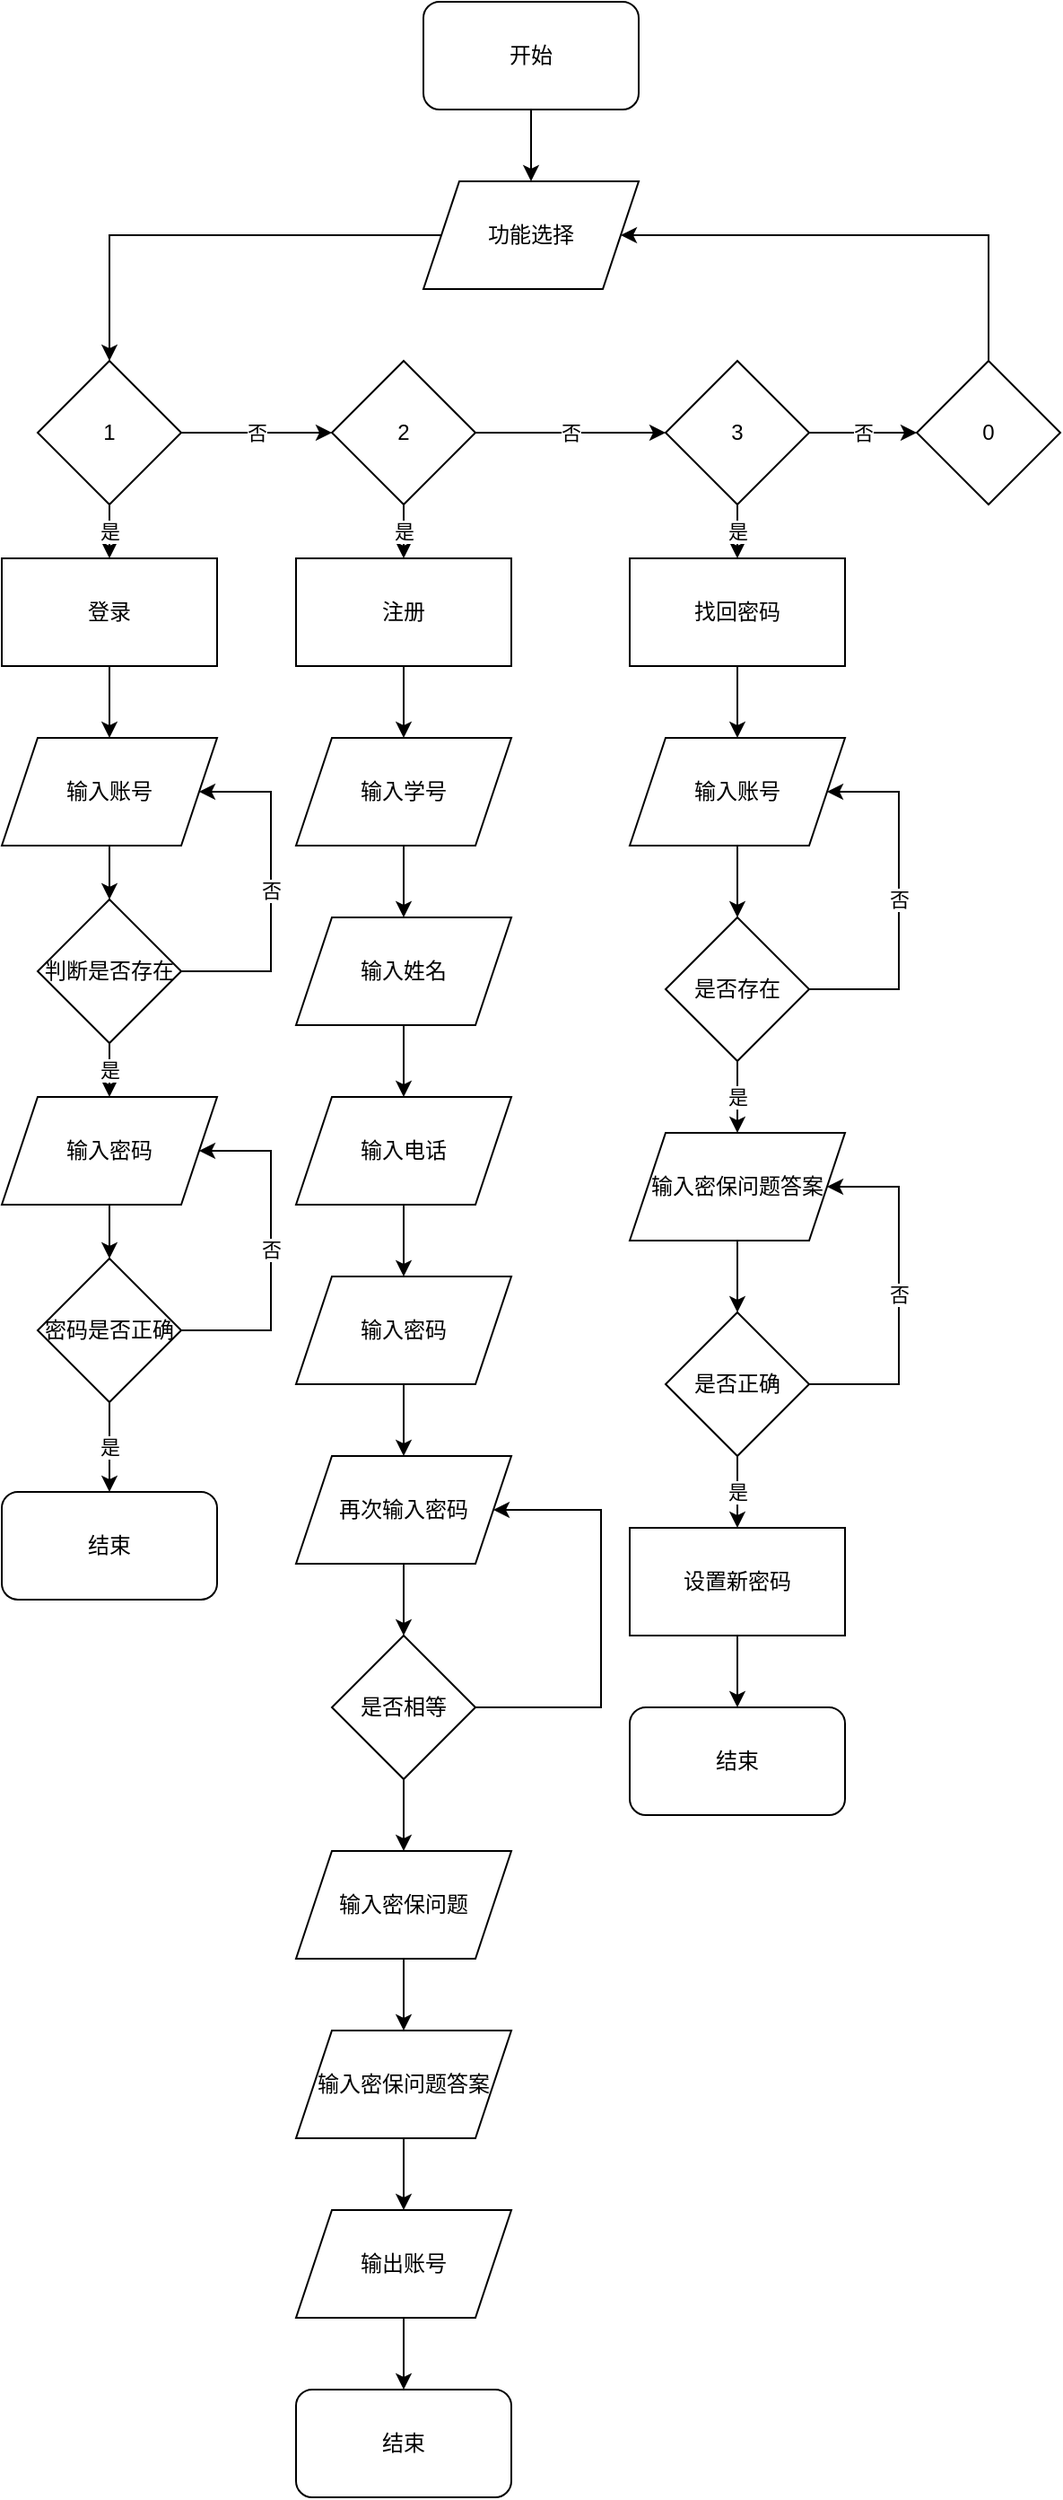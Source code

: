 <mxfile version="21.1.4" type="device">
  <diagram name="第 1 页" id="Q2qR75Se1O0NnkH7DmAa">
    <mxGraphModel dx="2760" dy="1212" grid="1" gridSize="10" guides="1" tooltips="1" connect="1" arrows="1" fold="1" page="1" pageScale="1" pageWidth="827" pageHeight="1169" math="0" shadow="0">
      <root>
        <mxCell id="0" />
        <mxCell id="1" parent="0" />
        <mxCell id="EFvcpuvc_bUxXY1CjJRT-1" value="是" style="edgeStyle=orthogonalEdgeStyle;rounded=0;orthogonalLoop=1;jettySize=auto;html=1;" edge="1" parent="1" source="EFvcpuvc_bUxXY1CjJRT-3" target="EFvcpuvc_bUxXY1CjJRT-7">
          <mxGeometry relative="1" as="geometry" />
        </mxCell>
        <mxCell id="EFvcpuvc_bUxXY1CjJRT-2" value="否" style="edgeStyle=orthogonalEdgeStyle;rounded=0;orthogonalLoop=1;jettySize=auto;html=1;" edge="1" parent="1" source="EFvcpuvc_bUxXY1CjJRT-3" target="EFvcpuvc_bUxXY1CjJRT-10">
          <mxGeometry relative="1" as="geometry">
            <mxPoint x="419" y="290.0" as="targetPoint" />
          </mxGeometry>
        </mxCell>
        <mxCell id="EFvcpuvc_bUxXY1CjJRT-3" value="1" style="rhombus;whiteSpace=wrap;html=1;" vertex="1" parent="1">
          <mxGeometry x="139" y="250" width="80" height="80" as="geometry" />
        </mxCell>
        <mxCell id="EFvcpuvc_bUxXY1CjJRT-4" style="edgeStyle=orthogonalEdgeStyle;rounded=0;orthogonalLoop=1;jettySize=auto;html=1;" edge="1" parent="1" source="EFvcpuvc_bUxXY1CjJRT-5" target="EFvcpuvc_bUxXY1CjJRT-3">
          <mxGeometry relative="1" as="geometry" />
        </mxCell>
        <mxCell id="EFvcpuvc_bUxXY1CjJRT-5" value="功能选择" style="shape=parallelogram;perimeter=parallelogramPerimeter;whiteSpace=wrap;html=1;fixedSize=1;" vertex="1" parent="1">
          <mxGeometry x="354" y="150" width="120" height="60" as="geometry" />
        </mxCell>
        <mxCell id="EFvcpuvc_bUxXY1CjJRT-6" style="edgeStyle=orthogonalEdgeStyle;rounded=0;orthogonalLoop=1;jettySize=auto;html=1;" edge="1" parent="1" source="EFvcpuvc_bUxXY1CjJRT-7" target="EFvcpuvc_bUxXY1CjJRT-21">
          <mxGeometry relative="1" as="geometry" />
        </mxCell>
        <mxCell id="EFvcpuvc_bUxXY1CjJRT-7" value="登录" style="rounded=0;whiteSpace=wrap;html=1;" vertex="1" parent="1">
          <mxGeometry x="119" y="360" width="120" height="60" as="geometry" />
        </mxCell>
        <mxCell id="EFvcpuvc_bUxXY1CjJRT-8" value="是" style="edgeStyle=orthogonalEdgeStyle;rounded=0;orthogonalLoop=1;jettySize=auto;html=1;" edge="1" parent="1" source="EFvcpuvc_bUxXY1CjJRT-10" target="EFvcpuvc_bUxXY1CjJRT-12">
          <mxGeometry relative="1" as="geometry" />
        </mxCell>
        <mxCell id="EFvcpuvc_bUxXY1CjJRT-9" value="否" style="edgeStyle=orthogonalEdgeStyle;rounded=0;orthogonalLoop=1;jettySize=auto;html=1;" edge="1" parent="1" source="EFvcpuvc_bUxXY1CjJRT-10" target="EFvcpuvc_bUxXY1CjJRT-15">
          <mxGeometry relative="1" as="geometry" />
        </mxCell>
        <mxCell id="EFvcpuvc_bUxXY1CjJRT-10" value="2" style="rhombus;whiteSpace=wrap;html=1;" vertex="1" parent="1">
          <mxGeometry x="303" y="250" width="80" height="80" as="geometry" />
        </mxCell>
        <mxCell id="EFvcpuvc_bUxXY1CjJRT-11" style="edgeStyle=orthogonalEdgeStyle;rounded=0;orthogonalLoop=1;jettySize=auto;html=1;" edge="1" parent="1" source="EFvcpuvc_bUxXY1CjJRT-12" target="EFvcpuvc_bUxXY1CjJRT-32">
          <mxGeometry relative="1" as="geometry" />
        </mxCell>
        <mxCell id="EFvcpuvc_bUxXY1CjJRT-12" value="注册" style="rounded=0;whiteSpace=wrap;html=1;" vertex="1" parent="1">
          <mxGeometry x="283" y="360" width="120" height="60" as="geometry" />
        </mxCell>
        <mxCell id="EFvcpuvc_bUxXY1CjJRT-13" value="是" style="edgeStyle=orthogonalEdgeStyle;rounded=0;orthogonalLoop=1;jettySize=auto;html=1;" edge="1" parent="1" source="EFvcpuvc_bUxXY1CjJRT-15" target="EFvcpuvc_bUxXY1CjJRT-17">
          <mxGeometry relative="1" as="geometry" />
        </mxCell>
        <mxCell id="EFvcpuvc_bUxXY1CjJRT-14" value="否" style="edgeStyle=orthogonalEdgeStyle;rounded=0;orthogonalLoop=1;jettySize=auto;html=1;" edge="1" parent="1" source="EFvcpuvc_bUxXY1CjJRT-15" target="EFvcpuvc_bUxXY1CjJRT-19">
          <mxGeometry relative="1" as="geometry" />
        </mxCell>
        <mxCell id="EFvcpuvc_bUxXY1CjJRT-15" value="3" style="rhombus;whiteSpace=wrap;html=1;" vertex="1" parent="1">
          <mxGeometry x="489" y="250" width="80" height="80" as="geometry" />
        </mxCell>
        <mxCell id="EFvcpuvc_bUxXY1CjJRT-16" style="edgeStyle=orthogonalEdgeStyle;rounded=0;orthogonalLoop=1;jettySize=auto;html=1;" edge="1" parent="1" source="EFvcpuvc_bUxXY1CjJRT-17" target="EFvcpuvc_bUxXY1CjJRT-52">
          <mxGeometry relative="1" as="geometry" />
        </mxCell>
        <mxCell id="EFvcpuvc_bUxXY1CjJRT-17" value="找回密码" style="rounded=0;whiteSpace=wrap;html=1;" vertex="1" parent="1">
          <mxGeometry x="469" y="360" width="120" height="60" as="geometry" />
        </mxCell>
        <mxCell id="EFvcpuvc_bUxXY1CjJRT-18" style="edgeStyle=orthogonalEdgeStyle;rounded=0;orthogonalLoop=1;jettySize=auto;html=1;" edge="1" parent="1" source="EFvcpuvc_bUxXY1CjJRT-19" target="EFvcpuvc_bUxXY1CjJRT-5">
          <mxGeometry relative="1" as="geometry">
            <Array as="points">
              <mxPoint x="669" y="180" />
            </Array>
          </mxGeometry>
        </mxCell>
        <mxCell id="EFvcpuvc_bUxXY1CjJRT-19" value="0" style="rhombus;whiteSpace=wrap;html=1;" vertex="1" parent="1">
          <mxGeometry x="629" y="250" width="80" height="80" as="geometry" />
        </mxCell>
        <mxCell id="EFvcpuvc_bUxXY1CjJRT-20" style="edgeStyle=orthogonalEdgeStyle;rounded=0;orthogonalLoop=1;jettySize=auto;html=1;" edge="1" parent="1" source="EFvcpuvc_bUxXY1CjJRT-21" target="EFvcpuvc_bUxXY1CjJRT-24">
          <mxGeometry relative="1" as="geometry" />
        </mxCell>
        <mxCell id="EFvcpuvc_bUxXY1CjJRT-21" value="输入账号" style="shape=parallelogram;perimeter=parallelogramPerimeter;whiteSpace=wrap;html=1;fixedSize=1;" vertex="1" parent="1">
          <mxGeometry x="119" y="460" width="120" height="60" as="geometry" />
        </mxCell>
        <mxCell id="EFvcpuvc_bUxXY1CjJRT-22" value="否" style="edgeStyle=orthogonalEdgeStyle;rounded=0;orthogonalLoop=1;jettySize=auto;html=1;" edge="1" parent="1" source="EFvcpuvc_bUxXY1CjJRT-24" target="EFvcpuvc_bUxXY1CjJRT-21">
          <mxGeometry relative="1" as="geometry">
            <Array as="points">
              <mxPoint x="269" y="590" />
              <mxPoint x="269" y="490" />
            </Array>
          </mxGeometry>
        </mxCell>
        <mxCell id="EFvcpuvc_bUxXY1CjJRT-23" value="是" style="edgeStyle=orthogonalEdgeStyle;rounded=0;orthogonalLoop=1;jettySize=auto;html=1;" edge="1" parent="1" source="EFvcpuvc_bUxXY1CjJRT-24" target="EFvcpuvc_bUxXY1CjJRT-26">
          <mxGeometry relative="1" as="geometry" />
        </mxCell>
        <mxCell id="EFvcpuvc_bUxXY1CjJRT-24" value="判断是否存在" style="rhombus;whiteSpace=wrap;html=1;" vertex="1" parent="1">
          <mxGeometry x="139" y="550" width="80" height="80" as="geometry" />
        </mxCell>
        <mxCell id="EFvcpuvc_bUxXY1CjJRT-25" style="edgeStyle=orthogonalEdgeStyle;rounded=0;orthogonalLoop=1;jettySize=auto;html=1;" edge="1" parent="1" source="EFvcpuvc_bUxXY1CjJRT-26" target="EFvcpuvc_bUxXY1CjJRT-29">
          <mxGeometry relative="1" as="geometry" />
        </mxCell>
        <mxCell id="EFvcpuvc_bUxXY1CjJRT-26" value="输入密码" style="shape=parallelogram;perimeter=parallelogramPerimeter;whiteSpace=wrap;html=1;fixedSize=1;" vertex="1" parent="1">
          <mxGeometry x="119" y="660" width="120" height="60" as="geometry" />
        </mxCell>
        <mxCell id="EFvcpuvc_bUxXY1CjJRT-27" value="否" style="edgeStyle=orthogonalEdgeStyle;rounded=0;orthogonalLoop=1;jettySize=auto;html=1;" edge="1" parent="1" source="EFvcpuvc_bUxXY1CjJRT-29" target="EFvcpuvc_bUxXY1CjJRT-26">
          <mxGeometry relative="1" as="geometry">
            <Array as="points">
              <mxPoint x="269" y="790" />
              <mxPoint x="269" y="690" />
            </Array>
          </mxGeometry>
        </mxCell>
        <mxCell id="EFvcpuvc_bUxXY1CjJRT-28" value="是" style="edgeStyle=orthogonalEdgeStyle;rounded=0;orthogonalLoop=1;jettySize=auto;html=1;" edge="1" parent="1" source="EFvcpuvc_bUxXY1CjJRT-29" target="EFvcpuvc_bUxXY1CjJRT-30">
          <mxGeometry relative="1" as="geometry" />
        </mxCell>
        <mxCell id="EFvcpuvc_bUxXY1CjJRT-29" value="密码是否正确" style="rhombus;whiteSpace=wrap;html=1;" vertex="1" parent="1">
          <mxGeometry x="139" y="750" width="80" height="80" as="geometry" />
        </mxCell>
        <mxCell id="EFvcpuvc_bUxXY1CjJRT-30" value="结束" style="rounded=1;whiteSpace=wrap;html=1;" vertex="1" parent="1">
          <mxGeometry x="119" y="880" width="120" height="60" as="geometry" />
        </mxCell>
        <mxCell id="EFvcpuvc_bUxXY1CjJRT-31" style="edgeStyle=orthogonalEdgeStyle;rounded=0;orthogonalLoop=1;jettySize=auto;html=1;" edge="1" parent="1" source="EFvcpuvc_bUxXY1CjJRT-32" target="EFvcpuvc_bUxXY1CjJRT-34">
          <mxGeometry relative="1" as="geometry" />
        </mxCell>
        <mxCell id="EFvcpuvc_bUxXY1CjJRT-32" value="输入学号" style="shape=parallelogram;perimeter=parallelogramPerimeter;whiteSpace=wrap;html=1;fixedSize=1;" vertex="1" parent="1">
          <mxGeometry x="283" y="460" width="120" height="60" as="geometry" />
        </mxCell>
        <mxCell id="EFvcpuvc_bUxXY1CjJRT-33" style="edgeStyle=orthogonalEdgeStyle;rounded=0;orthogonalLoop=1;jettySize=auto;html=1;" edge="1" parent="1" source="EFvcpuvc_bUxXY1CjJRT-34" target="EFvcpuvc_bUxXY1CjJRT-36">
          <mxGeometry relative="1" as="geometry" />
        </mxCell>
        <mxCell id="EFvcpuvc_bUxXY1CjJRT-34" value="输入姓名" style="shape=parallelogram;perimeter=parallelogramPerimeter;whiteSpace=wrap;html=1;fixedSize=1;" vertex="1" parent="1">
          <mxGeometry x="283" y="560" width="120" height="60" as="geometry" />
        </mxCell>
        <mxCell id="EFvcpuvc_bUxXY1CjJRT-35" style="edgeStyle=orthogonalEdgeStyle;rounded=0;orthogonalLoop=1;jettySize=auto;html=1;" edge="1" parent="1" source="EFvcpuvc_bUxXY1CjJRT-36" target="EFvcpuvc_bUxXY1CjJRT-38">
          <mxGeometry relative="1" as="geometry" />
        </mxCell>
        <mxCell id="EFvcpuvc_bUxXY1CjJRT-36" value="输入电话" style="shape=parallelogram;perimeter=parallelogramPerimeter;whiteSpace=wrap;html=1;fixedSize=1;" vertex="1" parent="1">
          <mxGeometry x="283" y="660" width="120" height="60" as="geometry" />
        </mxCell>
        <mxCell id="EFvcpuvc_bUxXY1CjJRT-37" style="edgeStyle=orthogonalEdgeStyle;rounded=0;orthogonalLoop=1;jettySize=auto;html=1;" edge="1" parent="1" source="EFvcpuvc_bUxXY1CjJRT-38" target="EFvcpuvc_bUxXY1CjJRT-40">
          <mxGeometry relative="1" as="geometry" />
        </mxCell>
        <mxCell id="EFvcpuvc_bUxXY1CjJRT-38" value="输入密码" style="shape=parallelogram;perimeter=parallelogramPerimeter;whiteSpace=wrap;html=1;fixedSize=1;" vertex="1" parent="1">
          <mxGeometry x="283" y="760" width="120" height="60" as="geometry" />
        </mxCell>
        <mxCell id="EFvcpuvc_bUxXY1CjJRT-39" style="edgeStyle=orthogonalEdgeStyle;rounded=0;orthogonalLoop=1;jettySize=auto;html=1;" edge="1" parent="1" source="EFvcpuvc_bUxXY1CjJRT-40" target="EFvcpuvc_bUxXY1CjJRT-43">
          <mxGeometry relative="1" as="geometry" />
        </mxCell>
        <mxCell id="EFvcpuvc_bUxXY1CjJRT-40" value="再次输入密码" style="shape=parallelogram;perimeter=parallelogramPerimeter;whiteSpace=wrap;html=1;fixedSize=1;" vertex="1" parent="1">
          <mxGeometry x="283" y="860" width="120" height="60" as="geometry" />
        </mxCell>
        <mxCell id="EFvcpuvc_bUxXY1CjJRT-41" style="edgeStyle=orthogonalEdgeStyle;rounded=0;orthogonalLoop=1;jettySize=auto;html=1;" edge="1" parent="1" source="EFvcpuvc_bUxXY1CjJRT-43" target="EFvcpuvc_bUxXY1CjJRT-40">
          <mxGeometry relative="1" as="geometry">
            <Array as="points">
              <mxPoint x="453" y="1000" />
              <mxPoint x="453" y="890" />
            </Array>
          </mxGeometry>
        </mxCell>
        <mxCell id="EFvcpuvc_bUxXY1CjJRT-42" style="edgeStyle=orthogonalEdgeStyle;rounded=0;orthogonalLoop=1;jettySize=auto;html=1;" edge="1" parent="1" source="EFvcpuvc_bUxXY1CjJRT-43" target="EFvcpuvc_bUxXY1CjJRT-45">
          <mxGeometry relative="1" as="geometry" />
        </mxCell>
        <mxCell id="EFvcpuvc_bUxXY1CjJRT-43" value="是否相等" style="rhombus;whiteSpace=wrap;html=1;" vertex="1" parent="1">
          <mxGeometry x="303" y="960" width="80" height="80" as="geometry" />
        </mxCell>
        <mxCell id="EFvcpuvc_bUxXY1CjJRT-44" style="edgeStyle=orthogonalEdgeStyle;rounded=0;orthogonalLoop=1;jettySize=auto;html=1;" edge="1" parent="1" source="EFvcpuvc_bUxXY1CjJRT-45" target="EFvcpuvc_bUxXY1CjJRT-47">
          <mxGeometry relative="1" as="geometry" />
        </mxCell>
        <mxCell id="EFvcpuvc_bUxXY1CjJRT-45" value="输入密保问题" style="shape=parallelogram;perimeter=parallelogramPerimeter;whiteSpace=wrap;html=1;fixedSize=1;" vertex="1" parent="1">
          <mxGeometry x="283" y="1080" width="120" height="60" as="geometry" />
        </mxCell>
        <mxCell id="EFvcpuvc_bUxXY1CjJRT-46" style="edgeStyle=orthogonalEdgeStyle;rounded=0;orthogonalLoop=1;jettySize=auto;html=1;" edge="1" parent="1" source="EFvcpuvc_bUxXY1CjJRT-47" target="EFvcpuvc_bUxXY1CjJRT-49">
          <mxGeometry relative="1" as="geometry" />
        </mxCell>
        <mxCell id="EFvcpuvc_bUxXY1CjJRT-47" value="输入密保问题答案" style="shape=parallelogram;perimeter=parallelogramPerimeter;whiteSpace=wrap;html=1;fixedSize=1;" vertex="1" parent="1">
          <mxGeometry x="283" y="1180" width="120" height="60" as="geometry" />
        </mxCell>
        <mxCell id="EFvcpuvc_bUxXY1CjJRT-48" style="edgeStyle=orthogonalEdgeStyle;rounded=0;orthogonalLoop=1;jettySize=auto;html=1;" edge="1" parent="1" source="EFvcpuvc_bUxXY1CjJRT-49" target="EFvcpuvc_bUxXY1CjJRT-50">
          <mxGeometry relative="1" as="geometry" />
        </mxCell>
        <mxCell id="EFvcpuvc_bUxXY1CjJRT-49" value="输出账号" style="shape=parallelogram;perimeter=parallelogramPerimeter;whiteSpace=wrap;html=1;fixedSize=1;" vertex="1" parent="1">
          <mxGeometry x="283" y="1280" width="120" height="60" as="geometry" />
        </mxCell>
        <mxCell id="EFvcpuvc_bUxXY1CjJRT-50" value="结束" style="rounded=1;whiteSpace=wrap;html=1;" vertex="1" parent="1">
          <mxGeometry x="283" y="1380" width="120" height="60" as="geometry" />
        </mxCell>
        <mxCell id="EFvcpuvc_bUxXY1CjJRT-51" style="edgeStyle=orthogonalEdgeStyle;rounded=0;orthogonalLoop=1;jettySize=auto;html=1;" edge="1" parent="1" source="EFvcpuvc_bUxXY1CjJRT-52" target="EFvcpuvc_bUxXY1CjJRT-55">
          <mxGeometry relative="1" as="geometry" />
        </mxCell>
        <mxCell id="EFvcpuvc_bUxXY1CjJRT-52" value="输入账号" style="shape=parallelogram;perimeter=parallelogramPerimeter;whiteSpace=wrap;html=1;fixedSize=1;" vertex="1" parent="1">
          <mxGeometry x="469" y="460" width="120" height="60" as="geometry" />
        </mxCell>
        <mxCell id="EFvcpuvc_bUxXY1CjJRT-53" value="否" style="edgeStyle=orthogonalEdgeStyle;rounded=0;orthogonalLoop=1;jettySize=auto;html=1;" edge="1" parent="1" source="EFvcpuvc_bUxXY1CjJRT-55" target="EFvcpuvc_bUxXY1CjJRT-52">
          <mxGeometry relative="1" as="geometry">
            <Array as="points">
              <mxPoint x="619" y="600" />
              <mxPoint x="619" y="490" />
            </Array>
          </mxGeometry>
        </mxCell>
        <mxCell id="EFvcpuvc_bUxXY1CjJRT-54" value="是" style="edgeStyle=orthogonalEdgeStyle;rounded=0;orthogonalLoop=1;jettySize=auto;html=1;" edge="1" parent="1" source="EFvcpuvc_bUxXY1CjJRT-55" target="EFvcpuvc_bUxXY1CjJRT-57">
          <mxGeometry relative="1" as="geometry" />
        </mxCell>
        <mxCell id="EFvcpuvc_bUxXY1CjJRT-55" value="是否存在" style="rhombus;whiteSpace=wrap;html=1;" vertex="1" parent="1">
          <mxGeometry x="489" y="560" width="80" height="80" as="geometry" />
        </mxCell>
        <mxCell id="EFvcpuvc_bUxXY1CjJRT-56" style="edgeStyle=orthogonalEdgeStyle;rounded=0;orthogonalLoop=1;jettySize=auto;html=1;" edge="1" parent="1" source="EFvcpuvc_bUxXY1CjJRT-57" target="EFvcpuvc_bUxXY1CjJRT-60">
          <mxGeometry relative="1" as="geometry" />
        </mxCell>
        <mxCell id="EFvcpuvc_bUxXY1CjJRT-57" value="输入密保问题答案" style="shape=parallelogram;perimeter=parallelogramPerimeter;whiteSpace=wrap;html=1;fixedSize=1;" vertex="1" parent="1">
          <mxGeometry x="469" y="680" width="120" height="60" as="geometry" />
        </mxCell>
        <mxCell id="EFvcpuvc_bUxXY1CjJRT-58" value="否" style="edgeStyle=orthogonalEdgeStyle;rounded=0;orthogonalLoop=1;jettySize=auto;html=1;" edge="1" parent="1" source="EFvcpuvc_bUxXY1CjJRT-60" target="EFvcpuvc_bUxXY1CjJRT-57">
          <mxGeometry relative="1" as="geometry">
            <Array as="points">
              <mxPoint x="619" y="820" />
              <mxPoint x="619" y="710" />
            </Array>
          </mxGeometry>
        </mxCell>
        <mxCell id="EFvcpuvc_bUxXY1CjJRT-59" value="是" style="edgeStyle=orthogonalEdgeStyle;rounded=0;orthogonalLoop=1;jettySize=auto;html=1;" edge="1" parent="1" source="EFvcpuvc_bUxXY1CjJRT-60" target="EFvcpuvc_bUxXY1CjJRT-62">
          <mxGeometry relative="1" as="geometry" />
        </mxCell>
        <mxCell id="EFvcpuvc_bUxXY1CjJRT-60" value="是否正确" style="rhombus;whiteSpace=wrap;html=1;" vertex="1" parent="1">
          <mxGeometry x="489" y="780" width="80" height="80" as="geometry" />
        </mxCell>
        <mxCell id="EFvcpuvc_bUxXY1CjJRT-61" style="edgeStyle=orthogonalEdgeStyle;rounded=0;orthogonalLoop=1;jettySize=auto;html=1;" edge="1" parent="1" source="EFvcpuvc_bUxXY1CjJRT-62" target="EFvcpuvc_bUxXY1CjJRT-63">
          <mxGeometry relative="1" as="geometry" />
        </mxCell>
        <mxCell id="EFvcpuvc_bUxXY1CjJRT-62" value="设置新密码" style="rounded=0;whiteSpace=wrap;html=1;" vertex="1" parent="1">
          <mxGeometry x="469" y="900" width="120" height="60" as="geometry" />
        </mxCell>
        <mxCell id="EFvcpuvc_bUxXY1CjJRT-63" value="结束" style="rounded=1;whiteSpace=wrap;html=1;" vertex="1" parent="1">
          <mxGeometry x="469" y="1000" width="120" height="60" as="geometry" />
        </mxCell>
        <mxCell id="EFvcpuvc_bUxXY1CjJRT-65" style="edgeStyle=orthogonalEdgeStyle;rounded=0;orthogonalLoop=1;jettySize=auto;html=1;" edge="1" parent="1" source="EFvcpuvc_bUxXY1CjJRT-64" target="EFvcpuvc_bUxXY1CjJRT-5">
          <mxGeometry relative="1" as="geometry" />
        </mxCell>
        <mxCell id="EFvcpuvc_bUxXY1CjJRT-64" value="开始" style="rounded=1;whiteSpace=wrap;html=1;" vertex="1" parent="1">
          <mxGeometry x="354" y="50" width="120" height="60" as="geometry" />
        </mxCell>
      </root>
    </mxGraphModel>
  </diagram>
</mxfile>
